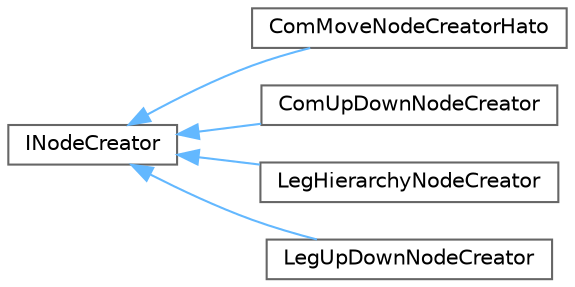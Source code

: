 digraph "クラス階層図"
{
 // LATEX_PDF_SIZE
  bgcolor="transparent";
  edge [fontname=Helvetica,fontsize=10,labelfontname=Helvetica,labelfontsize=10];
  node [fontname=Helvetica,fontsize=10,shape=box,height=0.2,width=0.4];
  rankdir="LR";
  Node0 [id="Node000000",label="INodeCreator",height=0.2,width=0.4,color="grey40", fillcolor="white", style="filled",URL="$class_i_node_creator.html",tooltip="ノード生成インターフェース"];
  Node0 -> Node1 [id="edge11_Node000000_Node000001",dir="back",color="steelblue1",style="solid",tooltip=" "];
  Node1 [id="Node000001",label="ComMoveNodeCreatorHato",height=0.2,width=0.4,color="grey40", fillcolor="white", style="filled",URL="$class_com_move_node_creator_hato.html",tooltip="重心の平行移動を行うクラス．波東さんの手法．"];
  Node0 -> Node2 [id="edge12_Node000000_Node000002",dir="back",color="steelblue1",style="solid",tooltip=" "];
  Node2 [id="Node000002",label="ComUpDownNodeCreator",height=0.2,width=0.4,color="grey40", fillcolor="white", style="filled",URL="$class_com_up_down_node_creator.html",tooltip="重心の上げ下げをするエッジ(辺，ノードとノードを繋ぐ物)の処理をするクラス．"];
  Node0 -> Node3 [id="edge13_Node000000_Node000003",dir="back",color="steelblue1",style="solid",tooltip=" "];
  Node3 [id="Node000003",label="LegHierarchyNodeCreator",height=0.2,width=0.4,color="grey40", fillcolor="white", style="filled",URL="$class_leg_hierarchy_node_creator.html",tooltip="脚の階層構造を作るためのクラス．"];
  Node0 -> Node4 [id="edge14_Node000000_Node000004",dir="back",color="steelblue1",style="solid",tooltip=" "];
  Node4 [id="Node000004",label="LegUpDownNodeCreator",height=0.2,width=0.4,color="grey40", fillcolor="white", style="filled",URL="$class_leg_up_down_node_creator.html",tooltip="脚の上げ下げをするエッジ(辺，ノードとノードを繋ぐ物)の処理をするクラス．"];
}
